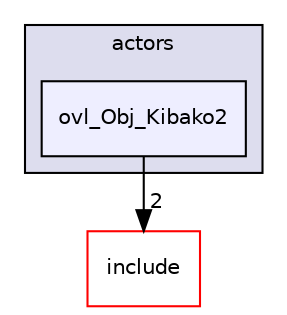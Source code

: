 digraph "src/overlays/actors/ovl_Obj_Kibako2" {
  compound=true
  node [ fontsize="10", fontname="Helvetica"];
  edge [ labelfontsize="10", labelfontname="Helvetica"];
  subgraph clusterdir_e93473484be31ce7bcb356bd643a22f8 {
    graph [ bgcolor="#ddddee", pencolor="black", label="actors" fontname="Helvetica", fontsize="10", URL="dir_e93473484be31ce7bcb356bd643a22f8.html"]
  dir_0e322d12a48257d614e1b10568e8b491 [shape=box, label="ovl_Obj_Kibako2", style="filled", fillcolor="#eeeeff", pencolor="black", URL="dir_0e322d12a48257d614e1b10568e8b491.html"];
  }
  dir_d44c64559bbebec7f509842c48db8b23 [shape=box label="include" fillcolor="white" style="filled" color="red" URL="dir_d44c64559bbebec7f509842c48db8b23.html"];
  dir_0e322d12a48257d614e1b10568e8b491->dir_d44c64559bbebec7f509842c48db8b23 [headlabel="2", labeldistance=1.5 headhref="dir_000416_000000.html"];
}
